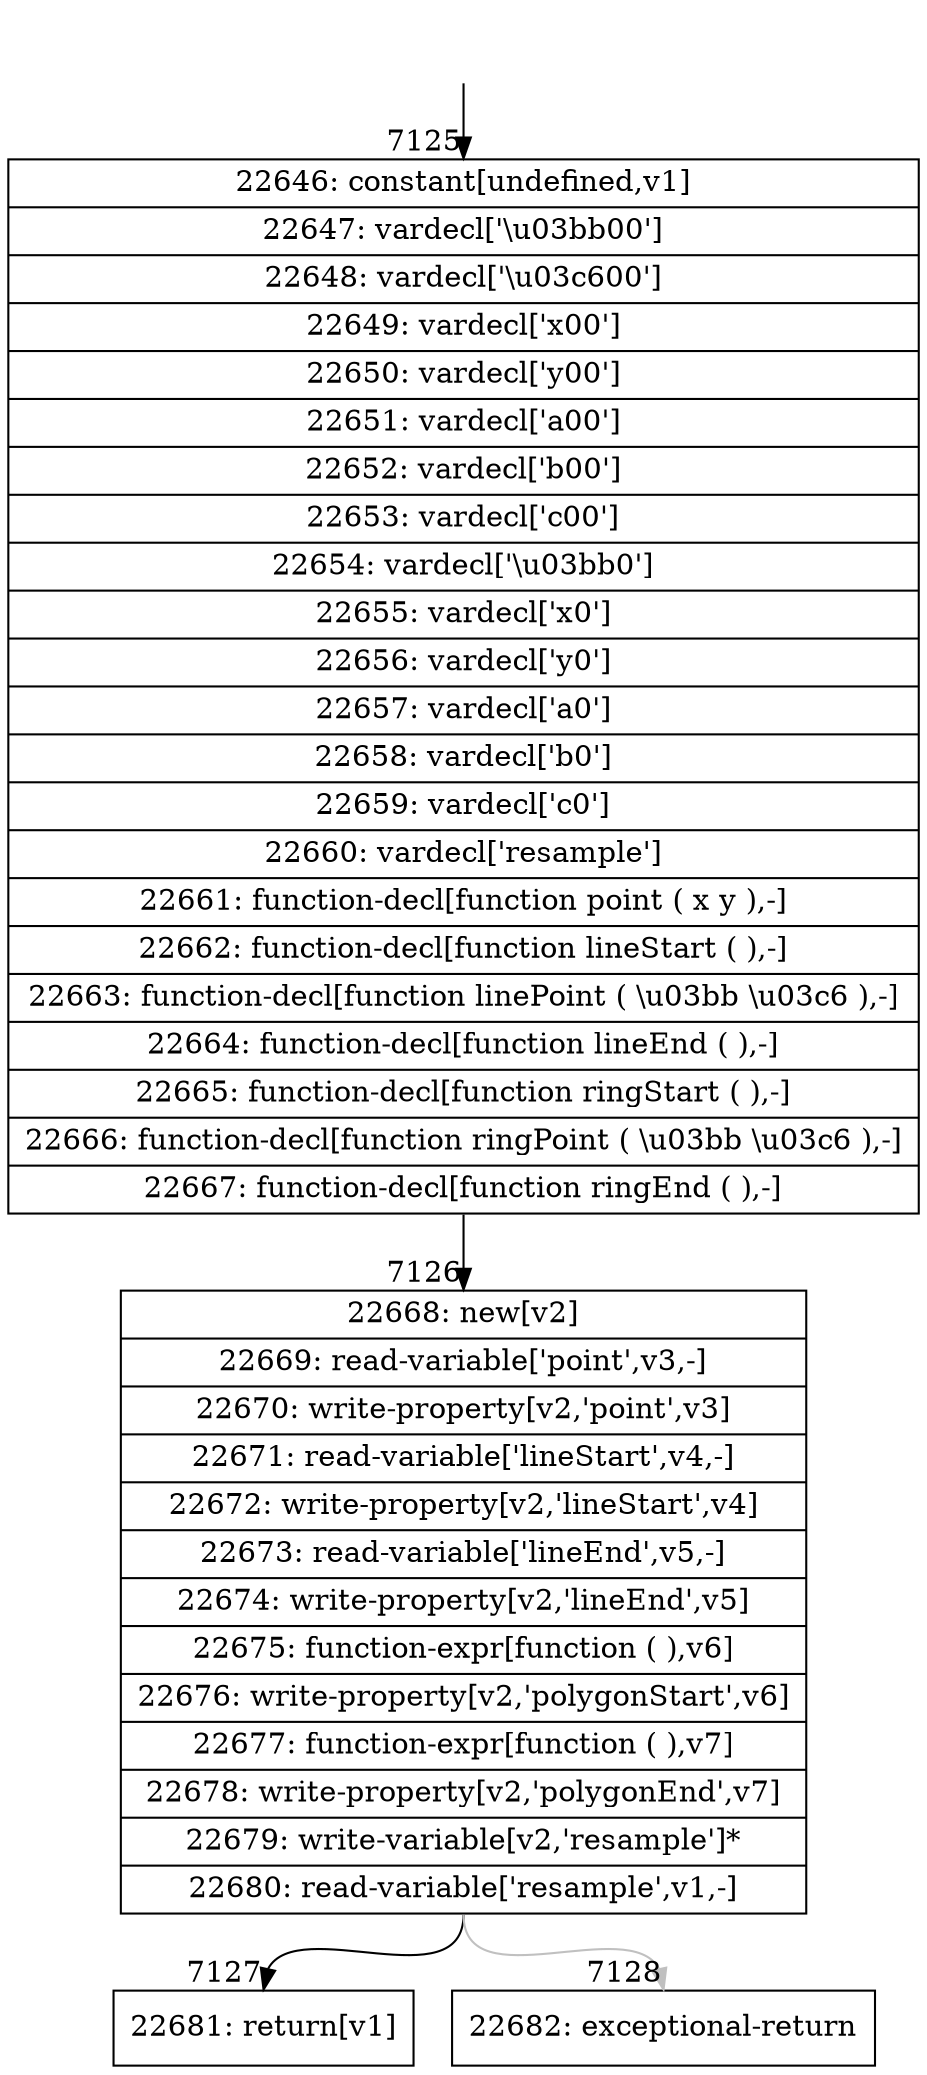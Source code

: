 digraph {
rankdir="TD"
BB_entry652[shape=none,label=""];
BB_entry652 -> BB7125 [tailport=s, headport=n, headlabel="    7125"]
BB7125 [shape=record label="{22646: constant[undefined,v1]|22647: vardecl['\\u03bb00']|22648: vardecl['\\u03c600']|22649: vardecl['x00']|22650: vardecl['y00']|22651: vardecl['a00']|22652: vardecl['b00']|22653: vardecl['c00']|22654: vardecl['\\u03bb0']|22655: vardecl['x0']|22656: vardecl['y0']|22657: vardecl['a0']|22658: vardecl['b0']|22659: vardecl['c0']|22660: vardecl['resample']|22661: function-decl[function point ( x y ),-]|22662: function-decl[function lineStart ( ),-]|22663: function-decl[function linePoint ( \\u03bb \\u03c6 ),-]|22664: function-decl[function lineEnd ( ),-]|22665: function-decl[function ringStart ( ),-]|22666: function-decl[function ringPoint ( \\u03bb \\u03c6 ),-]|22667: function-decl[function ringEnd ( ),-]}" ] 
BB7125 -> BB7126 [tailport=s, headport=n, headlabel="      7126"]
BB7126 [shape=record label="{22668: new[v2]|22669: read-variable['point',v3,-]|22670: write-property[v2,'point',v3]|22671: read-variable['lineStart',v4,-]|22672: write-property[v2,'lineStart',v4]|22673: read-variable['lineEnd',v5,-]|22674: write-property[v2,'lineEnd',v5]|22675: function-expr[function ( ),v6]|22676: write-property[v2,'polygonStart',v6]|22677: function-expr[function ( ),v7]|22678: write-property[v2,'polygonEnd',v7]|22679: write-variable[v2,'resample']*|22680: read-variable['resample',v1,-]}" ] 
BB7126 -> BB7127 [tailport=s, headport=n, headlabel="      7127"]
BB7126 -> BB7128 [tailport=s, headport=n, color=gray, headlabel="      7128"]
BB7127 [shape=record label="{22681: return[v1]}" ] 
BB7128 [shape=record label="{22682: exceptional-return}" ] 
//#$~ 4172
}
